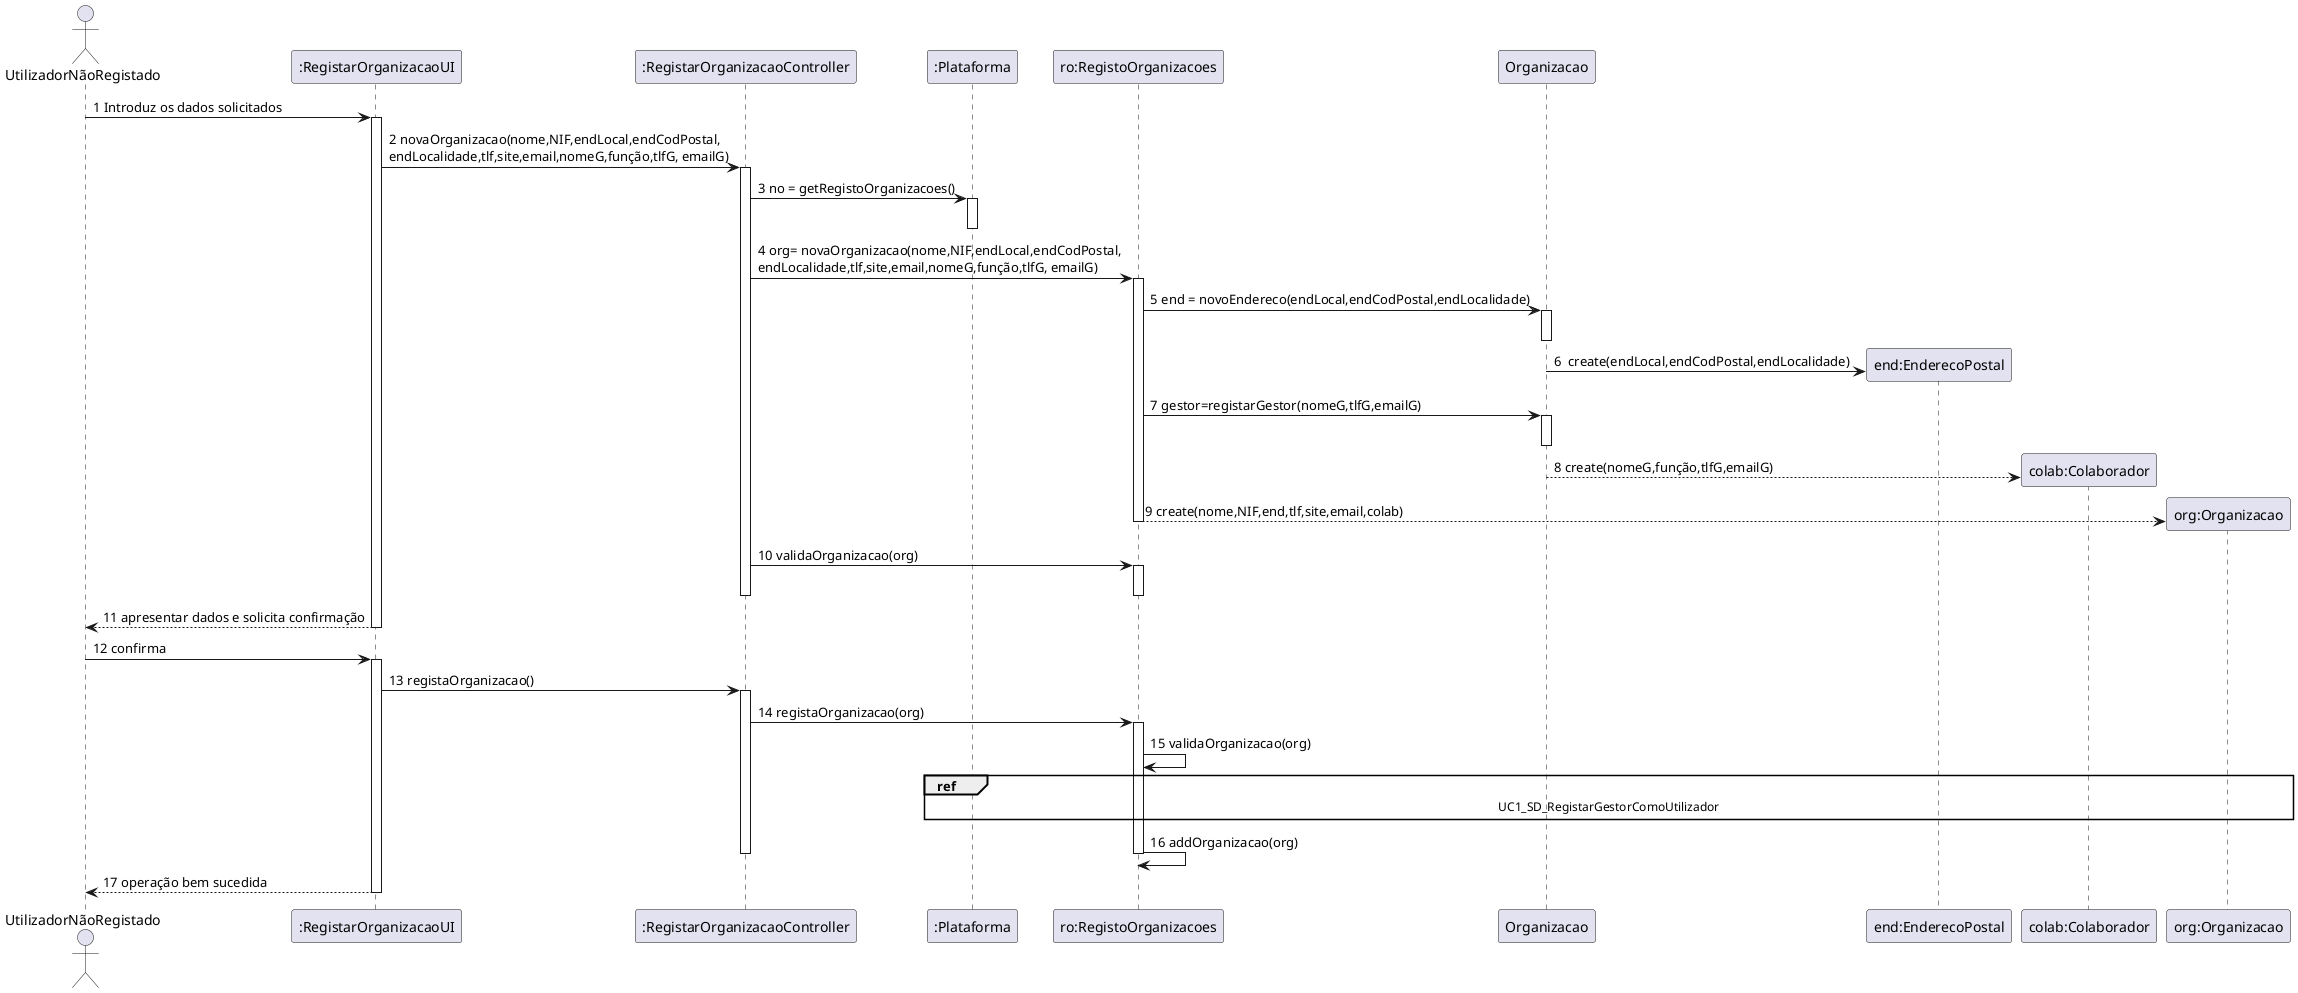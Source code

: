 @startuml 
actor UtilizadorNãoRegistado as UtilizadorNãoRegistado
UtilizadorNãoRegistado -> ":RegistarOrganizacaoUI" : 1 Introduz os dados solicitados
activate ":RegistarOrganizacaoUI"
":RegistarOrganizacaoUI" -> ":RegistarOrganizacaoController" : 2 novaOrganizacao(nome,NIF,endLocal,endCodPostal,\nendLocalidade,tlf,site,email,nomeG,função,tlfG, emailG)
activate ":RegistarOrganizacaoController"
":RegistarOrganizacaoController" -> ":Plataforma" : 3 no = getRegistoOrganizacoes()
activate ":Plataforma"
deactivate ":Plataforma"
":RegistarOrganizacaoController" -> "ro:RegistoOrganizacoes" : 4 org= novaOrganizacao(nome,NIF,endLocal,endCodPostal,\nendLocalidade,tlf,site,email,nomeG,função,tlfG, emailG)
activate "ro:RegistoOrganizacoes"
"ro:RegistoOrganizacoes" -> Organizacao : 5 end = novoEndereco(endLocal,endCodPostal,endLocalidade)
activate Organizacao
deactivate Organizacao
Organizacao -> "end:EnderecoPostal" ** : 6  create(endLocal,endCodPostal,endLocalidade)
"ro:RegistoOrganizacoes" -> Organizacao : 7 gestor=registarGestor(nomeG,tlfG,emailG)
activate Organizacao
deactivate Organizacao
Organizacao --> "colab:Colaborador" ** : 8 create(nomeG,função,tlfG,emailG)
"ro:RegistoOrganizacoes" --> "org:Organizacao" ** : 9 create(nome,NIF,end,tlf,site,email,colab)
deactivate "ro:RegistoOrganizacoes"
":RegistarOrganizacaoController" -> "ro:RegistoOrganizacoes" : 10 validaOrganizacao(org)
activate "ro:RegistoOrganizacoes"
deactivate "ro:RegistoOrganizacoes"
deactivate ":RegistarOrganizacaoController"
":RegistarOrganizacaoUI" --> UtilizadorNãoRegistado : 11 apresentar dados e solicita confirmação
deactivate ":RegistarOrganizacaoUI"
UtilizadorNãoRegistado -> ":RegistarOrganizacaoUI" : 12 confirma
activate ":RegistarOrganizacaoUI"
":RegistarOrganizacaoUI" -> ":RegistarOrganizacaoController" : 13 registaOrganizacao()
activate ":RegistarOrganizacaoController"
":RegistarOrganizacaoController" -> "ro:RegistoOrganizacoes" : 14 registaOrganizacao(org)
activate "ro:RegistoOrganizacoes"
"ro:RegistoOrganizacoes" -> "ro:RegistoOrganizacoes" : 15 validaOrganizacao(org)
ref over ":Plataforma", "org:Organizacao" : UC1_SD_RegistarGestorComoUtilizador
"ro:RegistoOrganizacoes" -> "ro:RegistoOrganizacoes" : 16 addOrganizacao(org)
deactivate "ro:RegistoOrganizacoes"
deactivate ":RegistarOrganizacaoController"
":RegistarOrganizacaoUI" --> UtilizadorNãoRegistado : 17 operação bem sucedida
deactivate ":RegistarOrganizacaoUI"
@enduml